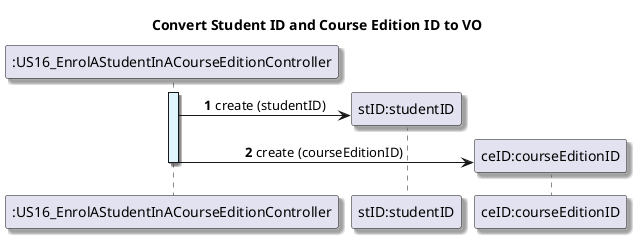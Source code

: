 @startuml

title Convert Student ID and Course Edition ID to VO
autonumber
skinparam {
  ActivityPadding 2
  ActivityMargin 2
  BoxPadding 2
}
skinparam defaultTextAlignment center
skinparam shadowing true



activate ":US16_EnrolAStudentInACourseEditionController" #E1F5FE
create "stID:studentID"
":US16_EnrolAStudentInACourseEditionController" -> "stID:studentID": create (studentID)

create "ceID:courseEditionID"
":US16_EnrolAStudentInACourseEditionController" -> "ceID:courseEditionID": create (courseEditionID)

deactivate ":US16_EnrolAStudentInACourseEditionController"
@enduml